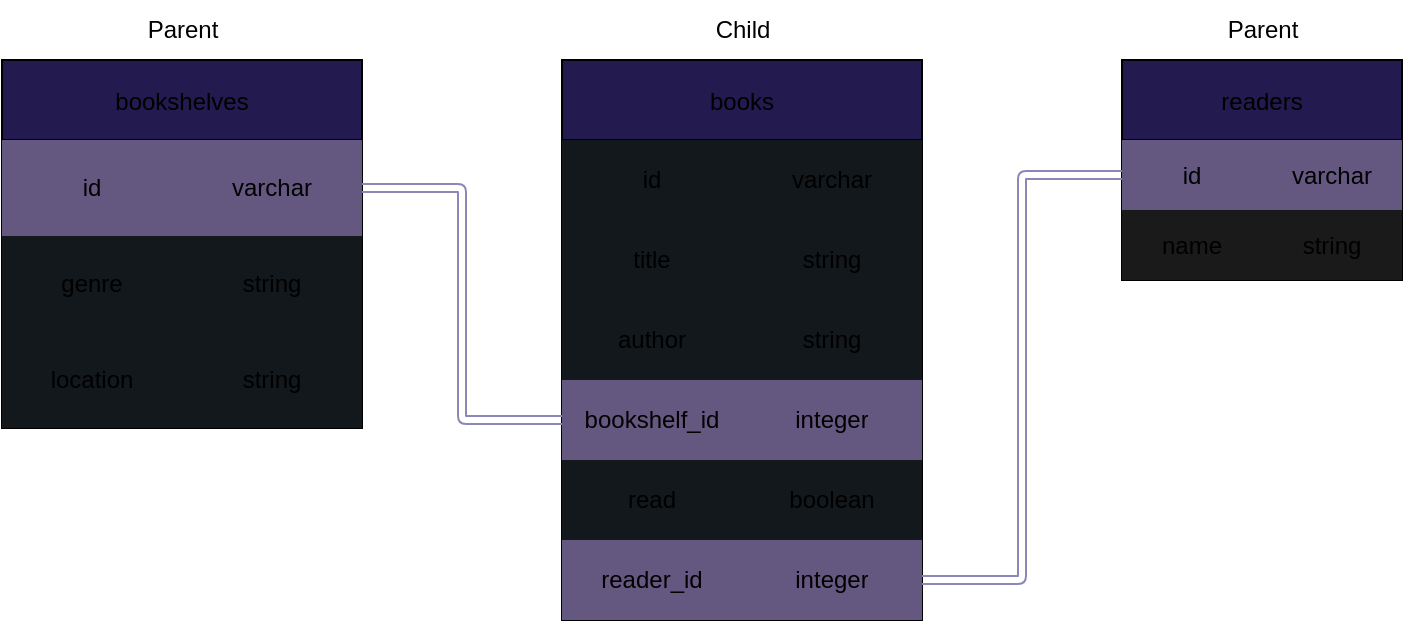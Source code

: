 <mxfile>
    <diagram id="RDfv5rxrhYB-mPz-iGQi" name="Page-1">
        <mxGraphModel dx="457" dy="809" grid="1" gridSize="10" guides="1" tooltips="1" connect="1" arrows="1" fold="1" page="1" pageScale="1" pageWidth="850" pageHeight="1100" math="0" shadow="0">
            <root>
                <mxCell id="0"/>
                <mxCell id="1" parent="0"/>
                <mxCell id="29" value="books" style="shape=table;startSize=40;container=1;collapsible=0;childLayout=tableLayout;fillColor=#231A4F;" parent="1" vertex="1">
                    <mxGeometry x="330" y="280" width="180" height="280" as="geometry"/>
                </mxCell>
                <mxCell id="30" value="" style="shape=tableRow;horizontal=0;startSize=0;swimlaneHead=0;swimlaneBody=0;top=0;left=0;bottom=0;right=0;collapsible=0;dropTarget=0;fillColor=none;points=[[0,0.5],[1,0.5]];portConstraint=eastwest;" parent="29" vertex="1">
                    <mxGeometry y="40" width="180" height="40" as="geometry"/>
                </mxCell>
                <mxCell id="31" value="id" style="shape=partialRectangle;html=1;whiteSpace=wrap;connectable=0;overflow=hidden;fillColor=#13181D;top=0;left=0;bottom=0;right=0;pointerEvents=1;" parent="30" vertex="1">
                    <mxGeometry width="90" height="40" as="geometry">
                        <mxRectangle width="90" height="40" as="alternateBounds"/>
                    </mxGeometry>
                </mxCell>
                <mxCell id="32" value="varchar" style="shape=partialRectangle;html=1;whiteSpace=wrap;connectable=0;overflow=hidden;fillColor=#13181D;top=0;left=0;bottom=0;right=0;pointerEvents=1;" parent="30" vertex="1">
                    <mxGeometry x="90" width="90" height="40" as="geometry">
                        <mxRectangle width="90" height="40" as="alternateBounds"/>
                    </mxGeometry>
                </mxCell>
                <mxCell id="33" value="" style="shape=tableRow;horizontal=0;startSize=0;swimlaneHead=0;swimlaneBody=0;top=0;left=0;bottom=0;right=0;collapsible=0;dropTarget=0;fillColor=none;points=[[0,0.5],[1,0.5]];portConstraint=eastwest;" parent="29" vertex="1">
                    <mxGeometry y="80" width="180" height="40" as="geometry"/>
                </mxCell>
                <mxCell id="34" value="title" style="shape=partialRectangle;html=1;whiteSpace=wrap;connectable=0;overflow=hidden;fillColor=#13181D;top=0;left=0;bottom=0;right=0;pointerEvents=1;" parent="33" vertex="1">
                    <mxGeometry width="90" height="40" as="geometry">
                        <mxRectangle width="90" height="40" as="alternateBounds"/>
                    </mxGeometry>
                </mxCell>
                <mxCell id="35" value="string" style="shape=partialRectangle;html=1;whiteSpace=wrap;connectable=0;overflow=hidden;fillColor=#13181D;top=0;left=0;bottom=0;right=0;pointerEvents=1;" parent="33" vertex="1">
                    <mxGeometry x="90" width="90" height="40" as="geometry">
                        <mxRectangle width="90" height="40" as="alternateBounds"/>
                    </mxGeometry>
                </mxCell>
                <mxCell id="36" value="" style="shape=tableRow;horizontal=0;startSize=0;swimlaneHead=0;swimlaneBody=0;top=0;left=0;bottom=0;right=0;collapsible=0;dropTarget=0;fillColor=none;points=[[0,0.5],[1,0.5]];portConstraint=eastwest;" parent="29" vertex="1">
                    <mxGeometry y="120" width="180" height="40" as="geometry"/>
                </mxCell>
                <mxCell id="37" value="author" style="shape=partialRectangle;html=1;whiteSpace=wrap;connectable=0;overflow=hidden;fillColor=#13181D;top=0;left=0;bottom=0;right=0;pointerEvents=1;" parent="36" vertex="1">
                    <mxGeometry width="90" height="40" as="geometry">
                        <mxRectangle width="90" height="40" as="alternateBounds"/>
                    </mxGeometry>
                </mxCell>
                <mxCell id="38" value="string" style="shape=partialRectangle;html=1;whiteSpace=wrap;connectable=0;overflow=hidden;fillColor=#13181D;top=0;left=0;bottom=0;right=0;pointerEvents=1;" parent="36" vertex="1">
                    <mxGeometry x="90" width="90" height="40" as="geometry">
                        <mxRectangle width="90" height="40" as="alternateBounds"/>
                    </mxGeometry>
                </mxCell>
                <mxCell id="40" style="shape=tableRow;horizontal=0;startSize=0;swimlaneHead=0;swimlaneBody=0;top=0;left=0;bottom=0;right=0;collapsible=0;dropTarget=0;fillColor=none;points=[[0,0.5],[1,0.5]];portConstraint=eastwest;" parent="29" vertex="1">
                    <mxGeometry y="160" width="180" height="40" as="geometry"/>
                </mxCell>
                <mxCell id="41" value="bookshelf_id" style="shape=partialRectangle;html=1;whiteSpace=wrap;connectable=0;overflow=hidden;fillColor=#655880;top=0;left=0;bottom=0;right=0;pointerEvents=1;" parent="40" vertex="1">
                    <mxGeometry width="90" height="40" as="geometry">
                        <mxRectangle width="90" height="40" as="alternateBounds"/>
                    </mxGeometry>
                </mxCell>
                <mxCell id="42" value="integer" style="shape=partialRectangle;html=1;whiteSpace=wrap;connectable=0;overflow=hidden;fillColor=#655880;top=0;left=0;bottom=0;right=0;pointerEvents=1;" parent="40" vertex="1">
                    <mxGeometry x="90" width="90" height="40" as="geometry">
                        <mxRectangle width="90" height="40" as="alternateBounds"/>
                    </mxGeometry>
                </mxCell>
                <mxCell id="43" style="shape=tableRow;horizontal=0;startSize=0;swimlaneHead=0;swimlaneBody=0;top=0;left=0;bottom=0;right=0;collapsible=0;dropTarget=0;fillColor=none;points=[[0,0.5],[1,0.5]];portConstraint=eastwest;" parent="29" vertex="1">
                    <mxGeometry y="200" width="180" height="40" as="geometry"/>
                </mxCell>
                <mxCell id="44" value="read" style="shape=partialRectangle;html=1;whiteSpace=wrap;connectable=0;overflow=hidden;fillColor=#13181D;top=0;left=0;bottom=0;right=0;pointerEvents=1;" parent="43" vertex="1">
                    <mxGeometry width="90" height="40" as="geometry">
                        <mxRectangle width="90" height="40" as="alternateBounds"/>
                    </mxGeometry>
                </mxCell>
                <mxCell id="45" value="boolean" style="shape=partialRectangle;html=1;whiteSpace=wrap;connectable=0;overflow=hidden;fillColor=#13181D;top=0;left=0;bottom=0;right=0;pointerEvents=1;" parent="43" vertex="1">
                    <mxGeometry x="90" width="90" height="40" as="geometry">
                        <mxRectangle width="90" height="40" as="alternateBounds"/>
                    </mxGeometry>
                </mxCell>
                <mxCell id="46" style="shape=tableRow;horizontal=0;startSize=0;swimlaneHead=0;swimlaneBody=0;top=0;left=0;bottom=0;right=0;collapsible=0;dropTarget=0;fillColor=none;points=[[0,0.5],[1,0.5]];portConstraint=eastwest;" parent="29" vertex="1">
                    <mxGeometry y="240" width="180" height="40" as="geometry"/>
                </mxCell>
                <mxCell id="47" value="reader_id" style="shape=partialRectangle;html=1;whiteSpace=wrap;connectable=0;overflow=hidden;fillColor=#655880;top=0;left=0;bottom=0;right=0;pointerEvents=1;" parent="46" vertex="1">
                    <mxGeometry width="90" height="40" as="geometry">
                        <mxRectangle width="90" height="40" as="alternateBounds"/>
                    </mxGeometry>
                </mxCell>
                <mxCell id="48" value="integer" style="shape=partialRectangle;html=1;whiteSpace=wrap;connectable=0;overflow=hidden;fillColor=#655880;top=0;left=0;bottom=0;right=0;pointerEvents=1;" parent="46" vertex="1">
                    <mxGeometry x="90" width="90" height="40" as="geometry">
                        <mxRectangle width="90" height="40" as="alternateBounds"/>
                    </mxGeometry>
                </mxCell>
                <mxCell id="49" value="bookshelves" style="shape=table;startSize=40;container=1;collapsible=0;childLayout=tableLayout;fillColor=#231A4F;" parent="1" vertex="1">
                    <mxGeometry x="50" y="280" width="180" height="184" as="geometry"/>
                </mxCell>
                <mxCell id="50" value="" style="shape=tableRow;horizontal=0;startSize=0;swimlaneHead=0;swimlaneBody=0;top=0;left=0;bottom=0;right=0;collapsible=0;dropTarget=0;fillColor=none;points=[[0,0.5],[1,0.5]];portConstraint=eastwest;" parent="49" vertex="1">
                    <mxGeometry y="40" width="180" height="48" as="geometry"/>
                </mxCell>
                <mxCell id="51" value="id" style="shape=partialRectangle;html=1;whiteSpace=wrap;connectable=0;overflow=hidden;fillColor=#655880;top=0;left=0;bottom=0;right=0;pointerEvents=1;" parent="50" vertex="1">
                    <mxGeometry width="90" height="48" as="geometry">
                        <mxRectangle width="90" height="48" as="alternateBounds"/>
                    </mxGeometry>
                </mxCell>
                <mxCell id="52" value="varchar" style="shape=partialRectangle;html=1;whiteSpace=wrap;connectable=0;overflow=hidden;fillColor=#655880;top=0;left=0;bottom=0;right=0;pointerEvents=1;" parent="50" vertex="1">
                    <mxGeometry x="90" width="90" height="48" as="geometry">
                        <mxRectangle width="90" height="48" as="alternateBounds"/>
                    </mxGeometry>
                </mxCell>
                <mxCell id="53" value="" style="shape=tableRow;horizontal=0;startSize=0;swimlaneHead=0;swimlaneBody=0;top=0;left=0;bottom=0;right=0;collapsible=0;dropTarget=0;fillColor=none;points=[[0,0.5],[1,0.5]];portConstraint=eastwest;" parent="49" vertex="1">
                    <mxGeometry y="88" width="180" height="48" as="geometry"/>
                </mxCell>
                <mxCell id="54" value="genre" style="shape=partialRectangle;html=1;whiteSpace=wrap;connectable=0;overflow=hidden;fillColor=#13181D;top=0;left=0;bottom=0;right=0;pointerEvents=1;" parent="53" vertex="1">
                    <mxGeometry width="90" height="48" as="geometry">
                        <mxRectangle width="90" height="48" as="alternateBounds"/>
                    </mxGeometry>
                </mxCell>
                <mxCell id="55" value="string" style="shape=partialRectangle;html=1;whiteSpace=wrap;connectable=0;overflow=hidden;fillColor=#13181D;top=0;left=0;bottom=0;right=0;pointerEvents=1;" parent="53" vertex="1">
                    <mxGeometry x="90" width="90" height="48" as="geometry">
                        <mxRectangle width="90" height="48" as="alternateBounds"/>
                    </mxGeometry>
                </mxCell>
                <mxCell id="56" value="" style="shape=tableRow;horizontal=0;startSize=0;swimlaneHead=0;swimlaneBody=0;top=0;left=0;bottom=0;right=0;collapsible=0;dropTarget=0;fillColor=none;points=[[0,0.5],[1,0.5]];portConstraint=eastwest;" parent="49" vertex="1">
                    <mxGeometry y="136" width="180" height="48" as="geometry"/>
                </mxCell>
                <mxCell id="57" value="location" style="shape=partialRectangle;html=1;whiteSpace=wrap;connectable=0;overflow=hidden;fillColor=#13181D;top=0;left=0;bottom=0;right=0;pointerEvents=1;" parent="56" vertex="1">
                    <mxGeometry width="90" height="48" as="geometry">
                        <mxRectangle width="90" height="48" as="alternateBounds"/>
                    </mxGeometry>
                </mxCell>
                <mxCell id="58" value="string" style="shape=partialRectangle;html=1;whiteSpace=wrap;connectable=0;overflow=hidden;fillColor=#13181D;top=0;left=0;bottom=0;right=0;pointerEvents=1;" parent="56" vertex="1">
                    <mxGeometry x="90" width="90" height="48" as="geometry">
                        <mxRectangle width="90" height="48" as="alternateBounds"/>
                    </mxGeometry>
                </mxCell>
                <mxCell id="59" value="readers" style="shape=table;startSize=40;container=1;collapsible=0;childLayout=tableLayout;fillColor=#231A4F;" parent="1" vertex="1">
                    <mxGeometry x="610" y="280" width="140" height="110" as="geometry"/>
                </mxCell>
                <mxCell id="60" value="" style="shape=tableRow;horizontal=0;startSize=0;swimlaneHead=0;swimlaneBody=0;top=0;left=0;bottom=0;right=0;collapsible=0;dropTarget=0;fillColor=none;points=[[0,0.5],[1,0.5]];portConstraint=eastwest;" parent="59" vertex="1">
                    <mxGeometry y="40" width="140" height="35" as="geometry"/>
                </mxCell>
                <mxCell id="61" value="id" style="shape=partialRectangle;html=1;whiteSpace=wrap;connectable=0;overflow=hidden;fillColor=#655880;top=0;left=0;bottom=0;right=0;pointerEvents=1;" parent="60" vertex="1">
                    <mxGeometry width="70" height="35" as="geometry">
                        <mxRectangle width="70" height="35" as="alternateBounds"/>
                    </mxGeometry>
                </mxCell>
                <mxCell id="62" value="varchar" style="shape=partialRectangle;html=1;whiteSpace=wrap;connectable=0;overflow=hidden;fillColor=#655880;top=0;left=0;bottom=0;right=0;pointerEvents=1;" parent="60" vertex="1">
                    <mxGeometry x="70" width="70" height="35" as="geometry">
                        <mxRectangle width="70" height="35" as="alternateBounds"/>
                    </mxGeometry>
                </mxCell>
                <mxCell id="63" style="shape=tableRow;horizontal=0;startSize=0;swimlaneHead=0;swimlaneBody=0;top=0;left=0;bottom=0;right=0;collapsible=0;dropTarget=0;fillColor=none;points=[[0,0.5],[1,0.5]];portConstraint=eastwest;" parent="59" vertex="1">
                    <mxGeometry y="75" width="140" height="35" as="geometry"/>
                </mxCell>
                <mxCell id="64" value="name" style="shape=partialRectangle;html=1;whiteSpace=wrap;connectable=0;overflow=hidden;fillColor=#1A1A1A;top=0;left=0;bottom=0;right=0;pointerEvents=1;" parent="63" vertex="1">
                    <mxGeometry width="70" height="35" as="geometry">
                        <mxRectangle width="70" height="35" as="alternateBounds"/>
                    </mxGeometry>
                </mxCell>
                <mxCell id="65" value="string" style="shape=partialRectangle;html=1;whiteSpace=wrap;connectable=0;overflow=hidden;fillColor=#1A1A1A;top=0;left=0;bottom=0;right=0;pointerEvents=1;" parent="63" vertex="1">
                    <mxGeometry x="70" width="70" height="35" as="geometry">
                        <mxRectangle width="70" height="35" as="alternateBounds"/>
                    </mxGeometry>
                </mxCell>
                <mxCell id="74" style="edgeStyle=orthogonalEdgeStyle;html=1;entryX=0;entryY=0.5;entryDx=0;entryDy=0;strokeColor=#8B88B8;shape=link;" parent="1" source="50" target="40" edge="1">
                    <mxGeometry relative="1" as="geometry"/>
                </mxCell>
                <mxCell id="75" style="edgeStyle=orthogonalEdgeStyle;html=1;entryX=0;entryY=0.5;entryDx=0;entryDy=0;strokeColor=#8B88B8;shape=link;" parent="1" source="46" target="60" edge="1">
                    <mxGeometry relative="1" as="geometry"/>
                </mxCell>
                <mxCell id="76" value="Parent" style="text;html=1;align=center;verticalAlign=middle;resizable=0;points=[];autosize=1;strokeColor=none;fillColor=none;" vertex="1" parent="1">
                    <mxGeometry x="110" y="250" width="60" height="30" as="geometry"/>
                </mxCell>
                <mxCell id="77" value="Child" style="text;html=1;align=center;verticalAlign=middle;resizable=0;points=[];autosize=1;strokeColor=none;fillColor=none;" vertex="1" parent="1">
                    <mxGeometry x="395" y="250" width="50" height="30" as="geometry"/>
                </mxCell>
                <mxCell id="78" value="Parent&lt;br&gt;" style="text;html=1;align=center;verticalAlign=middle;resizable=0;points=[];autosize=1;strokeColor=none;fillColor=none;" vertex="1" parent="1">
                    <mxGeometry x="650" y="250" width="60" height="30" as="geometry"/>
                </mxCell>
            </root>
        </mxGraphModel>
    </diagram>
</mxfile>